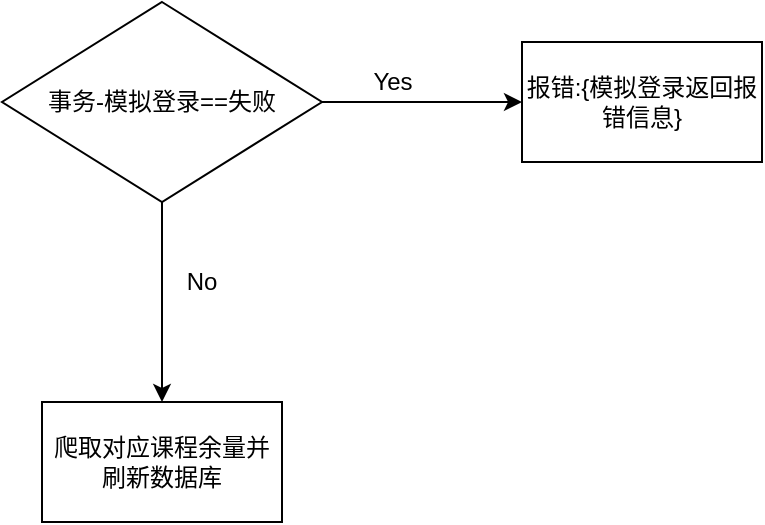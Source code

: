 <mxfile version="13.7.9" type="device"><diagram id="hUbg5O9aH69YRHbuDaoX" name="第 1 页"><mxGraphModel dx="1088" dy="880" grid="1" gridSize="10" guides="1" tooltips="1" connect="1" arrows="1" fold="1" page="1" pageScale="1" pageWidth="827" pageHeight="1169" math="0" shadow="0"><root><mxCell id="0"/><mxCell id="1" parent="0"/><mxCell id="gF5bkX0i7avUjYEY9yiZ-3" value="" style="edgeStyle=orthogonalEdgeStyle;rounded=0;orthogonalLoop=1;jettySize=auto;html=1;" edge="1" parent="1" source="gF5bkX0i7avUjYEY9yiZ-1" target="gF5bkX0i7avUjYEY9yiZ-2"><mxGeometry relative="1" as="geometry"/></mxCell><mxCell id="gF5bkX0i7avUjYEY9yiZ-5" value="" style="edgeStyle=orthogonalEdgeStyle;rounded=0;orthogonalLoop=1;jettySize=auto;html=1;" edge="1" parent="1" source="gF5bkX0i7avUjYEY9yiZ-1" target="gF5bkX0i7avUjYEY9yiZ-4"><mxGeometry relative="1" as="geometry"/></mxCell><mxCell id="gF5bkX0i7avUjYEY9yiZ-1" value="事务-模拟登录==失败" style="rhombus;whiteSpace=wrap;html=1;" vertex="1" parent="1"><mxGeometry x="80" y="80" width="160" height="100" as="geometry"/></mxCell><mxCell id="gF5bkX0i7avUjYEY9yiZ-2" value="报错:{模拟登录返回报错信息}" style="whiteSpace=wrap;html=1;" vertex="1" parent="1"><mxGeometry x="340" y="100" width="120" height="60" as="geometry"/></mxCell><mxCell id="gF5bkX0i7avUjYEY9yiZ-4" value="&lt;font style=&quot;font-size: 12px&quot;&gt;爬取对应课程余量并刷新数据库&lt;/font&gt;" style="whiteSpace=wrap;html=1;" vertex="1" parent="1"><mxGeometry x="100" y="280" width="120" height="60" as="geometry"/></mxCell><mxCell id="gF5bkX0i7avUjYEY9yiZ-8" value="No" style="text;html=1;strokeColor=none;fillColor=none;align=center;verticalAlign=middle;whiteSpace=wrap;rounded=0;" vertex="1" parent="1"><mxGeometry x="160" y="210" width="40" height="20" as="geometry"/></mxCell><mxCell id="gF5bkX0i7avUjYEY9yiZ-9" value="Yes" style="text;html=1;align=center;verticalAlign=middle;resizable=0;points=[];autosize=1;" vertex="1" parent="1"><mxGeometry x="260" y="110" width="30" height="20" as="geometry"/></mxCell></root></mxGraphModel></diagram></mxfile>